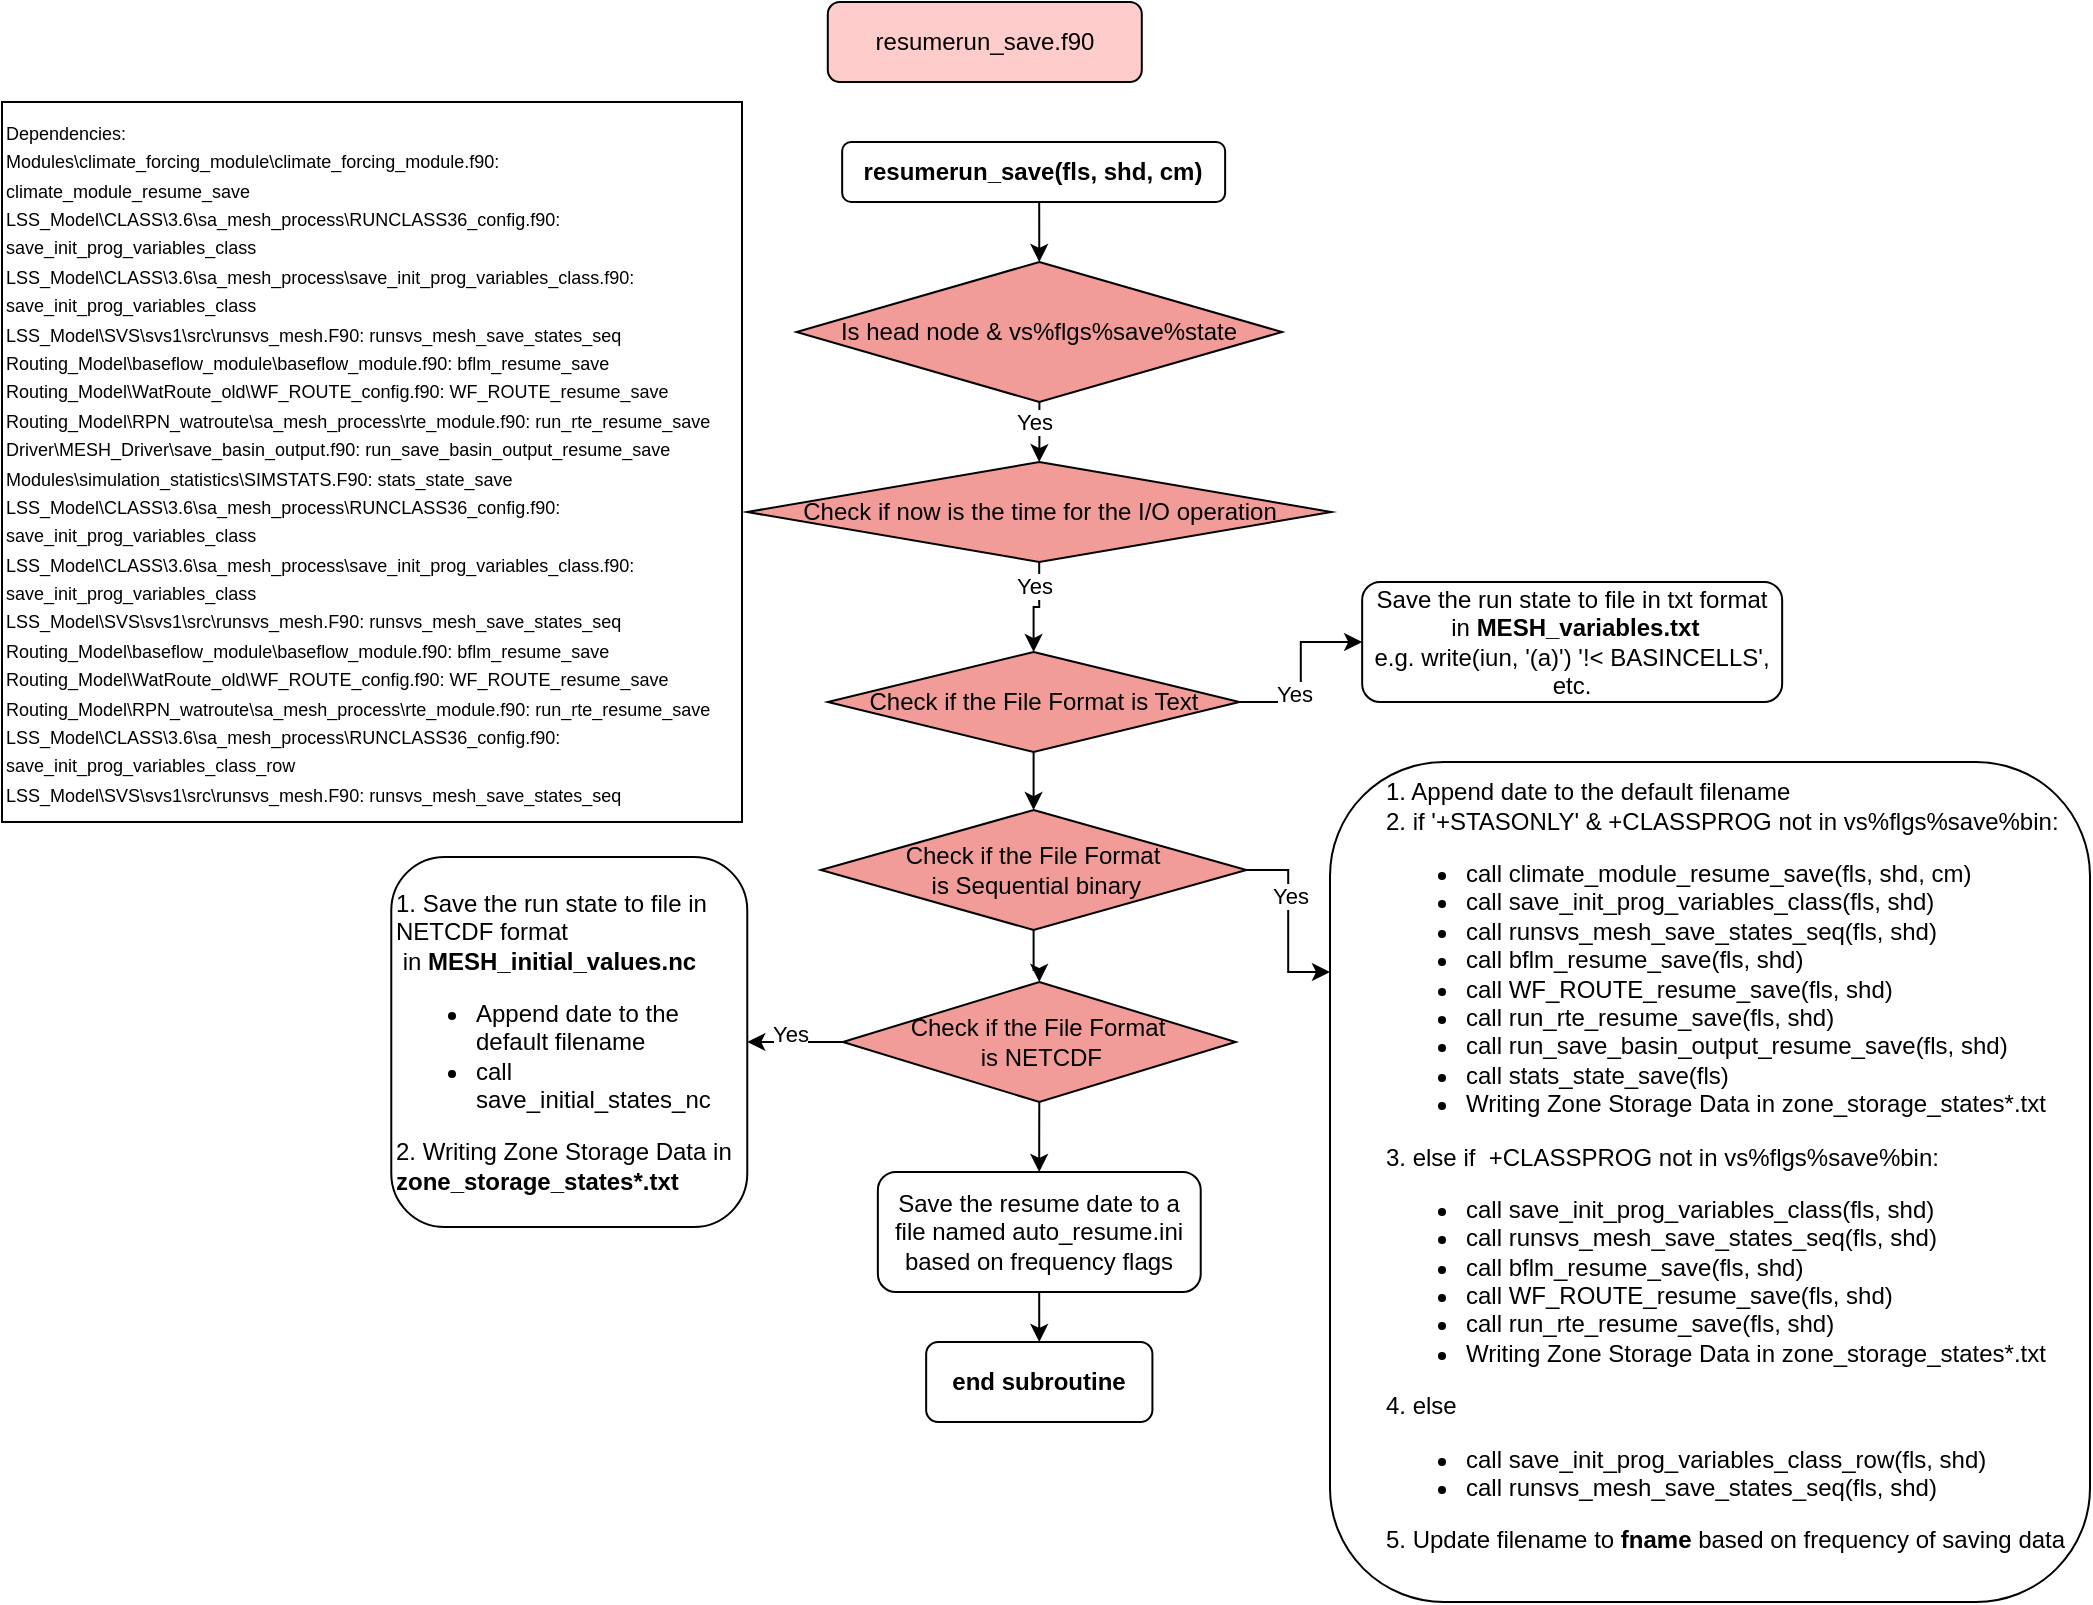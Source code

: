 <mxfile version="24.8.3">
  <diagram name="Page-1" id="ROZquSnpiP_c0AMkIccm">
    <mxGraphModel dx="1666" dy="749" grid="1" gridSize="10" guides="1" tooltips="1" connect="1" arrows="1" fold="1" page="1" pageScale="1" pageWidth="850" pageHeight="1100" math="0" shadow="0">
      <root>
        <mxCell id="0" />
        <mxCell id="1" parent="0" />
        <mxCell id="uMg9ZEBWqNcEc148kzyk-1" value="resumerun_save.f90" style="rounded=1;whiteSpace=wrap;html=1;fillColor=#FFCCCC;" parent="1" vertex="1">
          <mxGeometry x="412.9" width="157" height="40" as="geometry" />
        </mxCell>
        <mxCell id="uMg9ZEBWqNcEc148kzyk-2" value="&lt;div&gt;&lt;font style=&quot;font-size: 9px;&quot;&gt;Dependencies:&lt;/font&gt;&lt;/div&gt;&lt;div&gt;&lt;div&gt;&lt;font style=&quot;font-size: 9px;&quot;&gt;Modules\climate_forcing_module\climate_forcing_module.f90: climate_module_resume_save&lt;/font&gt;&lt;/div&gt;&lt;div&gt;&lt;font style=&quot;font-size: 9px;&quot;&gt;LSS_Model\CLASS\3.6\sa_mesh_process\RUNCLASS36_config.f90: save_init_prog_variables_class&lt;/font&gt;&lt;/div&gt;&lt;div&gt;&lt;font style=&quot;font-size: 9px;&quot;&gt;LSS_Model\CLASS\3.6\sa_mesh_process\save_init_prog_variables_class.f90: save_init_prog_variables_class&lt;/font&gt;&lt;/div&gt;&lt;div&gt;&lt;font style=&quot;font-size: 9px;&quot;&gt;LSS_Model\SVS\svs1\src\runsvs_mesh.F90: runsvs_mesh_save_states_seq&lt;/font&gt;&lt;/div&gt;&lt;div&gt;&lt;font style=&quot;font-size: 9px;&quot;&gt;Routing_Model\baseflow_module\baseflow_module.f90: bflm_resume_save&lt;/font&gt;&lt;/div&gt;&lt;div&gt;&lt;font style=&quot;font-size: 9px;&quot;&gt;Routing_Model\WatRoute_old\WF_ROUTE_config.f90: WF_ROUTE_resume_save&lt;/font&gt;&lt;/div&gt;&lt;div&gt;&lt;font style=&quot;font-size: 9px;&quot;&gt;Routing_Model\RPN_watroute\sa_mesh_process\rte_module.f90: run_rte_resume_save&lt;/font&gt;&lt;/div&gt;&lt;div&gt;&lt;font style=&quot;font-size: 9px;&quot;&gt;Driver\MESH_Driver\save_basin_output.f90: run_save_basin_output_resume_save&lt;/font&gt;&lt;/div&gt;&lt;div&gt;&lt;font style=&quot;font-size: 9px;&quot;&gt;Modules\simulation_statistics\SIMSTATS.F90: stats_state_save&lt;/font&gt;&lt;/div&gt;&lt;div&gt;&lt;font style=&quot;font-size: 9px;&quot;&gt;LSS_Model\CLASS\3.6\sa_mesh_process\RUNCLASS36_config.f90: save_init_prog_variables_class&lt;/font&gt;&lt;/div&gt;&lt;div&gt;&lt;font style=&quot;font-size: 9px;&quot;&gt;LSS_Model\CLASS\3.6\sa_mesh_process\save_init_prog_variables_class.f90: save_init_prog_variables_class&lt;/font&gt;&lt;/div&gt;&lt;div&gt;&lt;font style=&quot;font-size: 9px;&quot;&gt;LSS_Model\SVS\svs1\src\runsvs_mesh.F90: runsvs_mesh_save_states_seq&lt;/font&gt;&lt;/div&gt;&lt;div&gt;&lt;font style=&quot;font-size: 9px;&quot;&gt;Routing_Model\baseflow_module\baseflow_module.f90: bflm_resume_save&lt;/font&gt;&lt;/div&gt;&lt;div&gt;&lt;font style=&quot;font-size: 9px;&quot;&gt;Routing_Model\WatRoute_old\WF_ROUTE_config.f90: WF_ROUTE_resume_save&lt;/font&gt;&lt;/div&gt;&lt;div&gt;&lt;font style=&quot;font-size: 9px;&quot;&gt;Routing_Model\RPN_watroute\sa_mesh_process\rte_module.f90: run_rte_resume_save&lt;/font&gt;&lt;/div&gt;&lt;div&gt;&lt;font style=&quot;font-size: 9px;&quot;&gt;LSS_Model\CLASS\3.6\sa_mesh_process\RUNCLASS36_config.f90: save_init_prog_variables_class_row&lt;/font&gt;&lt;/div&gt;&lt;div&gt;&lt;font style=&quot;font-size: 9px;&quot;&gt;LSS_Model\SVS\svs1\src\runsvs_mesh.F90: runsvs_mesh_save_states_seq&lt;/font&gt;&lt;/div&gt;&lt;/div&gt;" style="rounded=0;whiteSpace=wrap;html=1;align=left;" parent="1" vertex="1">
          <mxGeometry y="50" width="370" height="360" as="geometry" />
        </mxCell>
        <mxCell id="uMg9ZEBWqNcEc148kzyk-4" value="resumerun_save(fls, shd, cm)" style="rounded=1;whiteSpace=wrap;html=1;fontStyle=1" parent="1" vertex="1">
          <mxGeometry x="420.08" y="70" width="191.49" height="30" as="geometry" />
        </mxCell>
        <mxCell id="uMg9ZEBWqNcEc148kzyk-8" value="" style="edgeStyle=orthogonalEdgeStyle;rounded=0;orthogonalLoop=1;jettySize=auto;html=1;" parent="1" source="uMg9ZEBWqNcEc148kzyk-5" target="uMg9ZEBWqNcEc148kzyk-7" edge="1">
          <mxGeometry relative="1" as="geometry" />
        </mxCell>
        <mxCell id="p-lcKI423tdOwHyLHVoN-1" value="Yes" style="edgeLabel;html=1;align=center;verticalAlign=middle;resizable=0;points=[];" parent="uMg9ZEBWqNcEc148kzyk-8" vertex="1" connectable="0">
          <mxGeometry x="-0.333" y="-3" relative="1" as="geometry">
            <mxPoint as="offset" />
          </mxGeometry>
        </mxCell>
        <mxCell id="uMg9ZEBWqNcEc148kzyk-5" value="Is head node &amp;amp;&amp;nbsp;vs%flgs%save%state" style="rhombus;whiteSpace=wrap;html=1;fillColor=#F19C99;" parent="1" vertex="1">
          <mxGeometry x="397.26" y="130" width="242.77" height="70" as="geometry" />
        </mxCell>
        <mxCell id="uMg9ZEBWqNcEc148kzyk-6" style="edgeStyle=orthogonalEdgeStyle;rounded=0;orthogonalLoop=1;jettySize=auto;html=1;exitX=0.5;exitY=1;exitDx=0;exitDy=0;entryX=0.5;entryY=0;entryDx=0;entryDy=0;" parent="1" source="uMg9ZEBWqNcEc148kzyk-4" target="uMg9ZEBWqNcEc148kzyk-5" edge="1">
          <mxGeometry relative="1" as="geometry" />
        </mxCell>
        <mxCell id="uMg9ZEBWqNcEc148kzyk-10" value="" style="edgeStyle=orthogonalEdgeStyle;rounded=0;orthogonalLoop=1;jettySize=auto;html=1;" parent="1" source="uMg9ZEBWqNcEc148kzyk-7" target="uMg9ZEBWqNcEc148kzyk-13" edge="1">
          <mxGeometry relative="1" as="geometry">
            <mxPoint x="517.9" y="355" as="targetPoint" />
          </mxGeometry>
        </mxCell>
        <mxCell id="uMg9ZEBWqNcEc148kzyk-12" value="Yes" style="edgeLabel;html=1;align=center;verticalAlign=middle;resizable=0;points=[];" parent="uMg9ZEBWqNcEc148kzyk-10" vertex="1" connectable="0">
          <mxGeometry x="-0.501" y="-3" relative="1" as="geometry">
            <mxPoint as="offset" />
          </mxGeometry>
        </mxCell>
        <mxCell id="uMg9ZEBWqNcEc148kzyk-7" value="Check if now is the time for the I/O operation" style="rhombus;whiteSpace=wrap;html=1;fillColor=#F19C99;" parent="1" vertex="1">
          <mxGeometry x="372.64" y="230" width="292" height="50" as="geometry" />
        </mxCell>
        <mxCell id="uMg9ZEBWqNcEc148kzyk-11" value="Save the run state to file in txt format&lt;div&gt;&amp;nbsp;in&amp;nbsp;&lt;b&gt;MESH_variables.txt&lt;/b&gt;&lt;/div&gt;&lt;div&gt;e.g.&amp;nbsp;&lt;span style=&quot;background-color: initial;&quot;&gt;write(iun, &#39;(a)&#39;) &#39;!&amp;lt; BASINCELLS&#39;, etc.&lt;/span&gt;&lt;/div&gt;" style="rounded=1;whiteSpace=wrap;html=1;" parent="1" vertex="1">
          <mxGeometry x="680.08" y="290" width="210" height="60" as="geometry" />
        </mxCell>
        <mxCell id="uMg9ZEBWqNcEc148kzyk-16" style="edgeStyle=orthogonalEdgeStyle;rounded=0;orthogonalLoop=1;jettySize=auto;html=1;" parent="1" source="uMg9ZEBWqNcEc148kzyk-13" target="uMg9ZEBWqNcEc148kzyk-15" edge="1">
          <mxGeometry relative="1" as="geometry" />
        </mxCell>
        <mxCell id="p-lcKI423tdOwHyLHVoN-14" style="edgeStyle=orthogonalEdgeStyle;rounded=0;orthogonalLoop=1;jettySize=auto;html=1;entryX=0;entryY=0.5;entryDx=0;entryDy=0;" parent="1" source="uMg9ZEBWqNcEc148kzyk-13" target="uMg9ZEBWqNcEc148kzyk-11" edge="1">
          <mxGeometry relative="1" as="geometry" />
        </mxCell>
        <mxCell id="p-lcKI423tdOwHyLHVoN-15" value="Yes" style="edgeLabel;html=1;align=center;verticalAlign=middle;resizable=0;points=[];" parent="p-lcKI423tdOwHyLHVoN-14" vertex="1" connectable="0">
          <mxGeometry x="-0.238" y="4" relative="1" as="geometry">
            <mxPoint as="offset" />
          </mxGeometry>
        </mxCell>
        <mxCell id="uMg9ZEBWqNcEc148kzyk-13" value="Check if the File Format is Text" style="rhombus;whiteSpace=wrap;html=1;fillColor=#F19C99;" parent="1" vertex="1">
          <mxGeometry x="412.9" y="325" width="205.82" height="50" as="geometry" />
        </mxCell>
        <mxCell id="uMg9ZEBWqNcEc148kzyk-18" style="edgeStyle=orthogonalEdgeStyle;rounded=0;orthogonalLoop=1;jettySize=auto;html=1;entryX=0;entryY=0.25;entryDx=0;entryDy=0;" parent="1" source="uMg9ZEBWqNcEc148kzyk-15" target="uMg9ZEBWqNcEc148kzyk-17" edge="1">
          <mxGeometry relative="1" as="geometry" />
        </mxCell>
        <mxCell id="p-lcKI423tdOwHyLHVoN-8" value="Yes" style="edgeLabel;html=1;align=center;verticalAlign=middle;resizable=0;points=[];" parent="uMg9ZEBWqNcEc148kzyk-18" vertex="1" connectable="0">
          <mxGeometry x="-0.282" y="1" relative="1" as="geometry">
            <mxPoint as="offset" />
          </mxGeometry>
        </mxCell>
        <mxCell id="p-lcKI423tdOwHyLHVoN-3" style="edgeStyle=orthogonalEdgeStyle;rounded=0;orthogonalLoop=1;jettySize=auto;html=1;entryX=0.5;entryY=0;entryDx=0;entryDy=0;" parent="1" source="uMg9ZEBWqNcEc148kzyk-15" target="p-lcKI423tdOwHyLHVoN-2" edge="1">
          <mxGeometry relative="1" as="geometry" />
        </mxCell>
        <mxCell id="uMg9ZEBWqNcEc148kzyk-15" value="Check if the File Format&lt;div&gt;&amp;nbsp;is Sequential binary&lt;/div&gt;" style="rhombus;whiteSpace=wrap;html=1;fillColor=#F19C99;" parent="1" vertex="1">
          <mxGeometry x="409.42" y="404" width="212.79" height="60" as="geometry" />
        </mxCell>
        <mxCell id="uMg9ZEBWqNcEc148kzyk-17" value="&lt;br&gt;&lt;blockquote style=&quot;margin: 0 0 0 40px; border: none; padding: 0px;&quot;&gt;&lt;div&gt;&lt;span style=&quot;background-color: initial;&quot;&gt;&lt;br&gt;&lt;/span&gt;&lt;/div&gt;&lt;div&gt;&lt;br&gt;&lt;/div&gt;&lt;div&gt;&lt;br&gt;&lt;/div&gt;&lt;div&gt;&lt;br&gt;&lt;/div&gt;&lt;/blockquote&gt;" style="rounded=1;whiteSpace=wrap;html=1;align=left;" parent="1" vertex="1">
          <mxGeometry x="664" y="380" width="380" height="420" as="geometry" />
        </mxCell>
        <mxCell id="uMg9ZEBWqNcEc148kzyk-24" style="edgeStyle=orthogonalEdgeStyle;rounded=0;orthogonalLoop=1;jettySize=auto;html=1;entryX=0.5;entryY=0;entryDx=0;entryDy=0;" parent="1" source="uMg9ZEBWqNcEc148kzyk-22" target="uMg9ZEBWqNcEc148kzyk-23" edge="1">
          <mxGeometry relative="1" as="geometry" />
        </mxCell>
        <mxCell id="uMg9ZEBWqNcEc148kzyk-22" value="Save the resume date to a file named auto_resume.ini based on frequency flags" style="rounded=1;whiteSpace=wrap;html=1;" parent="1" vertex="1">
          <mxGeometry x="437.93" y="585" width="161.43" height="60" as="geometry" />
        </mxCell>
        <mxCell id="uMg9ZEBWqNcEc148kzyk-23" value="end subroutine" style="whiteSpace=wrap;html=1;fillColor=#FFFFFF;rounded=1;fontStyle=1;" parent="1" vertex="1">
          <mxGeometry x="462.08" y="670" width="113.13" height="40" as="geometry" />
        </mxCell>
        <mxCell id="p-lcKI423tdOwHyLHVoN-5" style="edgeStyle=orthogonalEdgeStyle;rounded=0;orthogonalLoop=1;jettySize=auto;html=1;exitX=0;exitY=0.5;exitDx=0;exitDy=0;entryX=1;entryY=0.5;entryDx=0;entryDy=0;" parent="1" source="p-lcKI423tdOwHyLHVoN-2" target="p-lcKI423tdOwHyLHVoN-4" edge="1">
          <mxGeometry relative="1" as="geometry" />
        </mxCell>
        <mxCell id="p-lcKI423tdOwHyLHVoN-9" value="Yes" style="edgeLabel;html=1;align=center;verticalAlign=middle;resizable=0;points=[];" parent="p-lcKI423tdOwHyLHVoN-5" vertex="1" connectable="0">
          <mxGeometry x="0.106" y="-4" relative="1" as="geometry">
            <mxPoint as="offset" />
          </mxGeometry>
        </mxCell>
        <mxCell id="p-lcKI423tdOwHyLHVoN-10" style="edgeStyle=orthogonalEdgeStyle;rounded=0;orthogonalLoop=1;jettySize=auto;html=1;exitX=0.5;exitY=1;exitDx=0;exitDy=0;" parent="1" source="p-lcKI423tdOwHyLHVoN-2" target="uMg9ZEBWqNcEc148kzyk-22" edge="1">
          <mxGeometry relative="1" as="geometry" />
        </mxCell>
        <mxCell id="p-lcKI423tdOwHyLHVoN-2" value="Check if the File Format&lt;div&gt;&amp;nbsp;is NETCDF&lt;/div&gt;" style="rhombus;whiteSpace=wrap;html=1;fillColor=#F19C99;" parent="1" vertex="1">
          <mxGeometry x="420.45" y="490" width="196.39" height="60" as="geometry" />
        </mxCell>
        <mxCell id="p-lcKI423tdOwHyLHVoN-4" value="1. Save the run state to file in NETCDF format&lt;div&gt;&amp;nbsp;in&amp;nbsp;&lt;span style=&quot;background-color: initial;&quot;&gt;&lt;b&gt;MESH_initial_values.nc&lt;/b&gt;&lt;/span&gt;&lt;/div&gt;&lt;div&gt;&lt;ul&gt;&lt;li&gt;&lt;span style=&quot;background-color: initial;&quot;&gt;Append date to the default filename&lt;/span&gt;&lt;/li&gt;&lt;li&gt;&lt;span style=&quot;background-color: initial;&quot;&gt;call save_initial_states_nc&lt;/span&gt;&lt;/li&gt;&lt;/ul&gt;2.&amp;nbsp;Writing Zone Storage Data in &lt;b&gt;zone_storage_states*.txt&lt;/b&gt;&lt;/div&gt;" style="rounded=1;whiteSpace=wrap;html=1;align=left;" parent="1" vertex="1">
          <mxGeometry x="194.64" y="427.5" width="178" height="185" as="geometry" />
        </mxCell>
        <mxCell id="p-lcKI423tdOwHyLHVoN-16" value="&lt;div&gt;1. Append date to the default filename&lt;/div&gt;&lt;div&gt;2. if &#39;+STASONLY&#39; &amp;amp; +CLASSPROG not in vs%flgs%save%bin:&lt;/div&gt;&lt;ul&gt;&lt;li&gt;&lt;span style=&quot;background-color: initial;&quot;&gt;call climate_module_resume_save(fls, shd, cm)&lt;/span&gt;&lt;/li&gt;&lt;li&gt;&lt;span style=&quot;background-color: initial;&quot;&gt;call save_init_prog_variables_class(fls, shd)&lt;/span&gt;&lt;/li&gt;&lt;li&gt;&lt;span style=&quot;background-color: initial;&quot;&gt;call runsvs_mesh_save_states_seq(fls, shd)&lt;/span&gt;&lt;/li&gt;&lt;li&gt;&lt;span style=&quot;background-color: initial;&quot;&gt;call bflm_resume_save(fls, shd)&lt;/span&gt;&lt;/li&gt;&lt;li&gt;&lt;span style=&quot;background-color: initial;&quot;&gt;call WF_ROUTE_resume_save(fls, shd)&lt;/span&gt;&lt;/li&gt;&lt;li&gt;&lt;span style=&quot;background-color: initial;&quot;&gt;call run_rte_resume_save(fls, shd)&lt;/span&gt;&lt;/li&gt;&lt;li&gt;&lt;span style=&quot;background-color: initial;&quot;&gt;call run_save_basin_output_resume_save(fls, shd)&lt;/span&gt;&lt;/li&gt;&lt;li&gt;&lt;span style=&quot;background-color: initial;&quot;&gt;call stats_state_save(fls)&lt;/span&gt;&lt;/li&gt;&lt;li&gt;&lt;span style=&quot;background-color: initial;&quot;&gt;Writing Zone Storage Data in zone_storage_states*.txt&lt;br&gt;&lt;/span&gt;&lt;/li&gt;&lt;/ul&gt;&lt;span style=&quot;background-color: initial;&quot;&gt;3. else if&amp;nbsp;&lt;/span&gt;&amp;nbsp;+CLASSPROG not in vs%flgs%save%bin:&lt;div&gt;&lt;div&gt;&lt;ul&gt;&lt;li&gt;call save_init_prog_variables_class(fls, shd)&lt;/li&gt;&lt;li&gt;call runsvs_mesh_save_states_seq(fls, shd)&lt;/li&gt;&lt;li&gt;call bflm_resume_save(fls, shd)&lt;/li&gt;&lt;li&gt;call WF_ROUTE_resume_save(fls, shd)&lt;/li&gt;&lt;li&gt;call run_rte_resume_save(fls, shd)&lt;/li&gt;&lt;li&gt;Writing Zone Storage Data in zone_storage_states*.txt&lt;br&gt;&lt;/li&gt;&lt;/ul&gt;4. else&amp;nbsp;&lt;/div&gt;&lt;/div&gt;&lt;div&gt;&lt;div&gt;&lt;ul&gt;&lt;li&gt;call save_init_prog_variables_class_row(fls, shd)&lt;/li&gt;&lt;li&gt;call runsvs_mesh_save_states_seq(fls, shd)&lt;/li&gt;&lt;/ul&gt;5. Update filename to&amp;nbsp;&lt;b&gt;fname&lt;/b&gt; based on frequency of saving data&lt;/div&gt;&lt;/div&gt;" style="text;html=1;align=left;verticalAlign=middle;whiteSpace=wrap;rounded=0;" parent="1" vertex="1">
          <mxGeometry x="690.08" y="404" width="349.92" height="355" as="geometry" />
        </mxCell>
      </root>
    </mxGraphModel>
  </diagram>
</mxfile>
